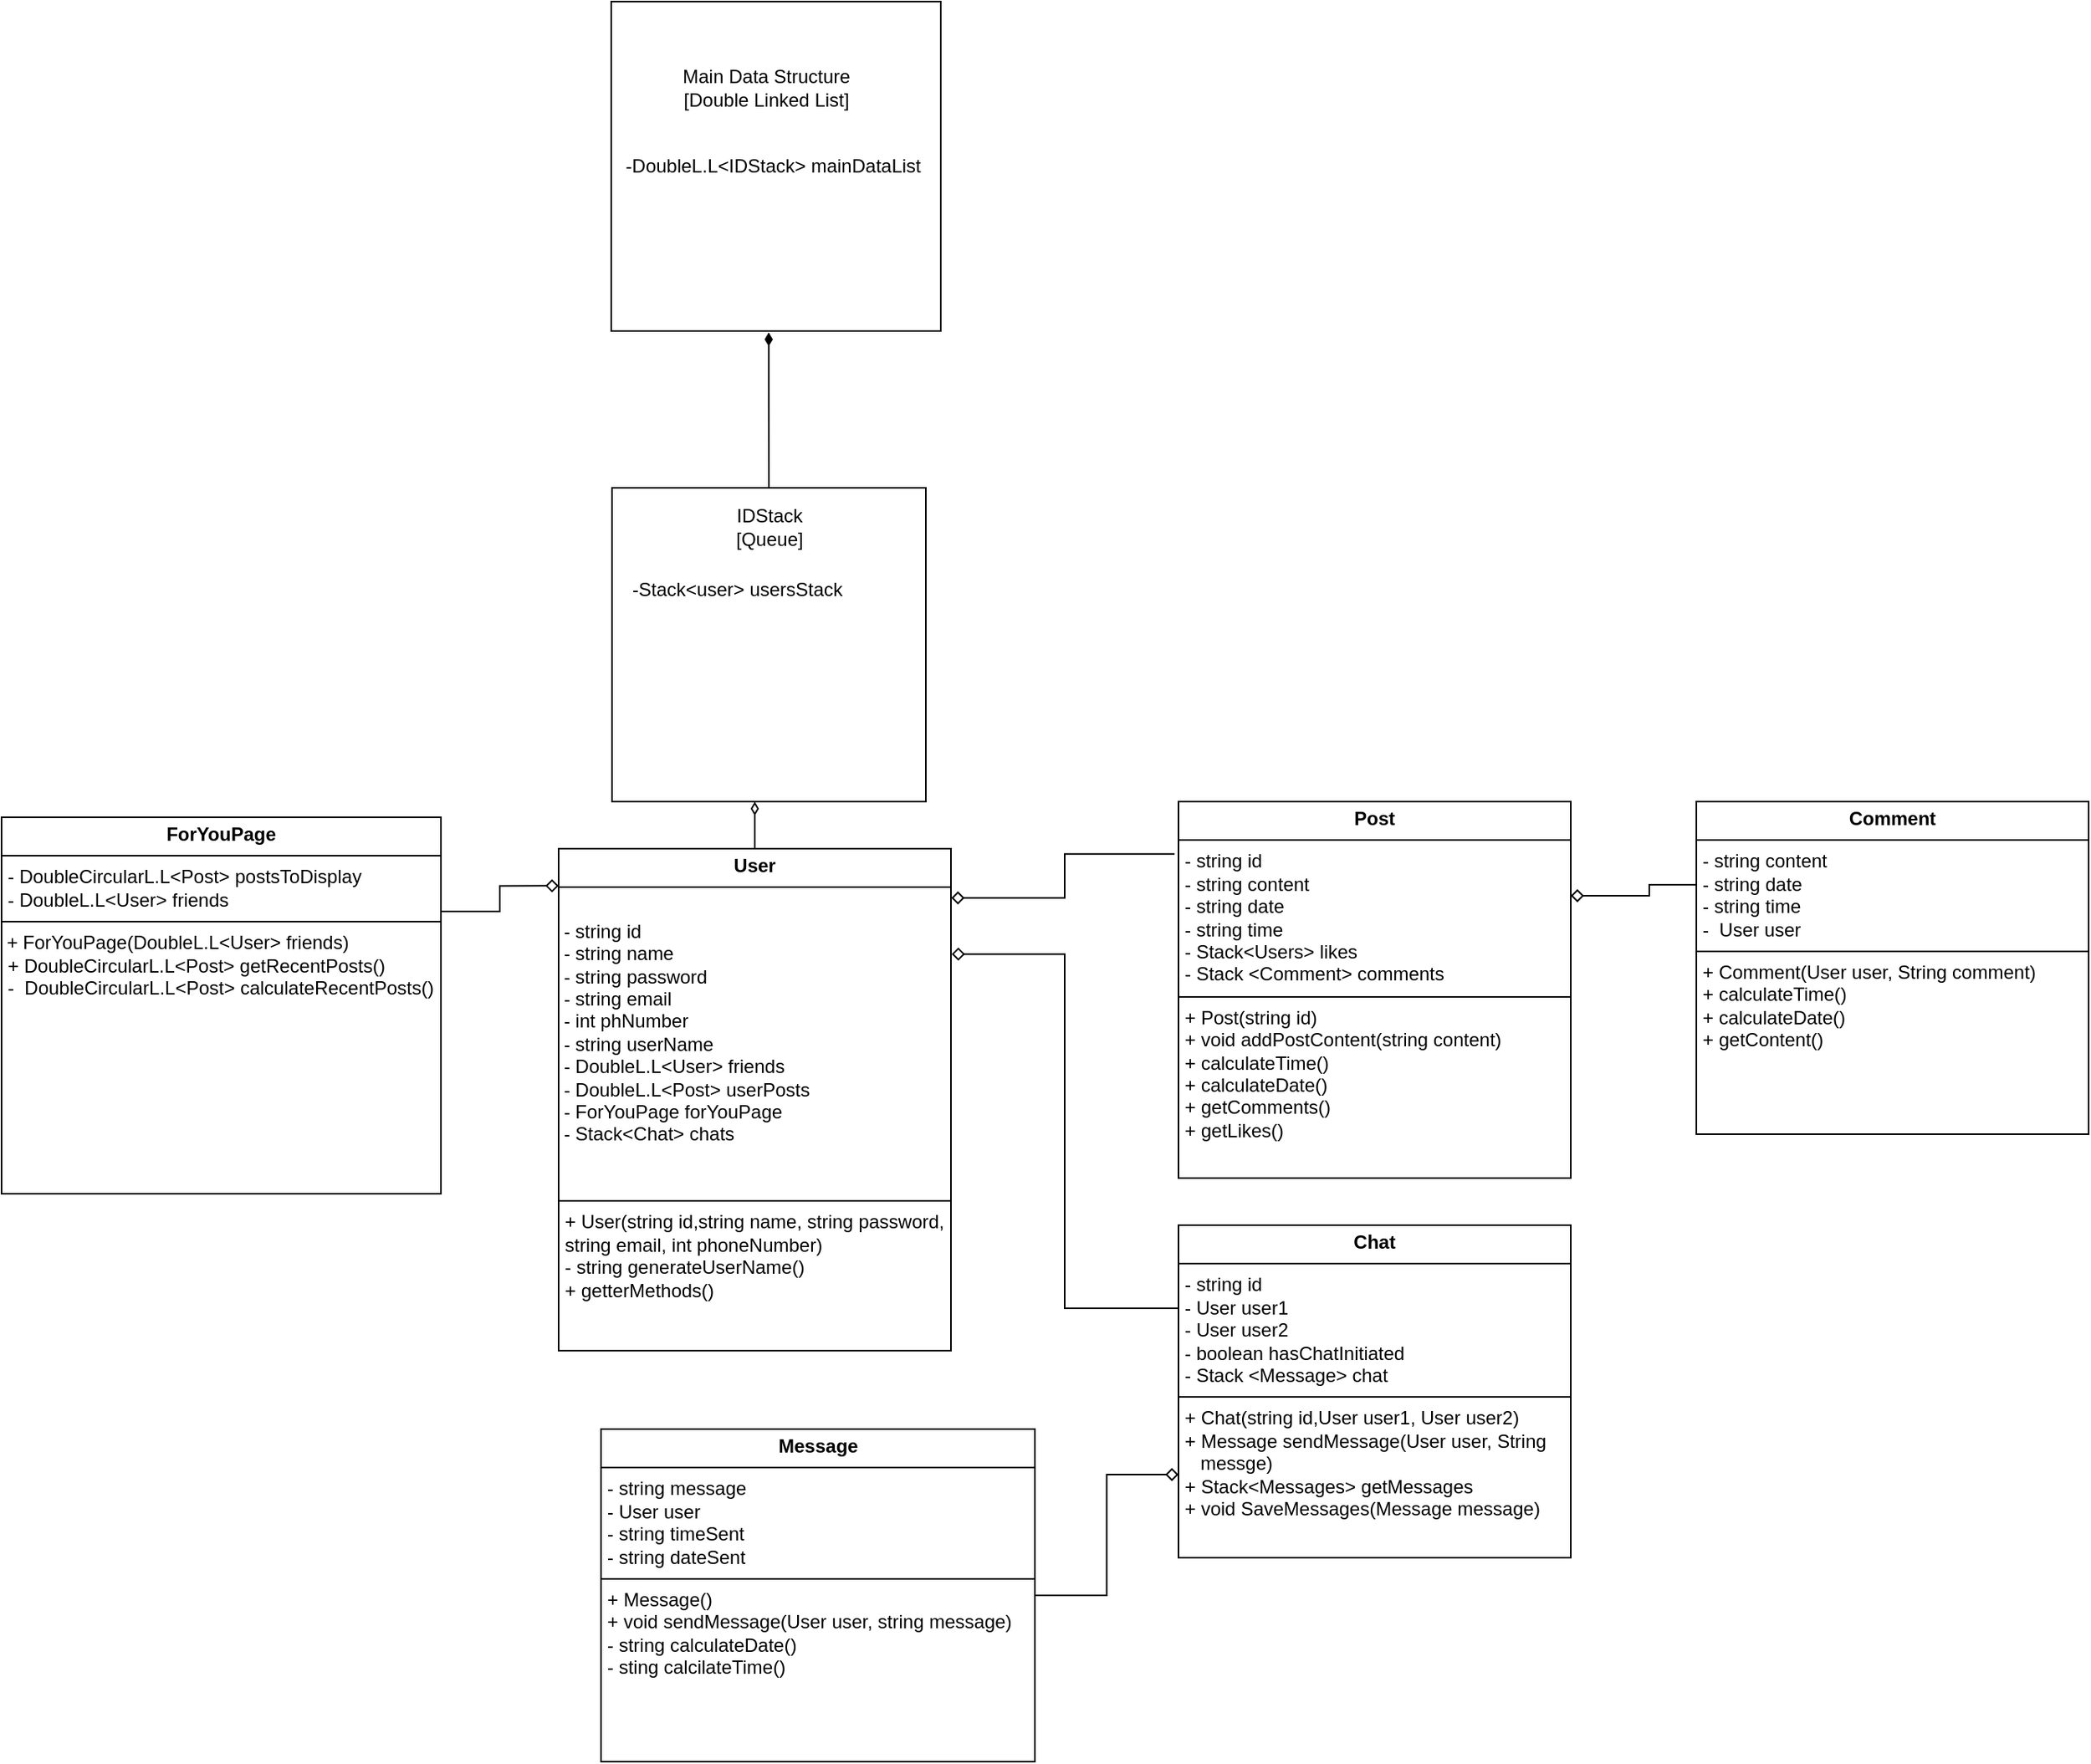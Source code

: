 <mxfile version="24.2.5" type="device">
  <diagram name="Page-1" id="e0spMRx1T1dFUzmriBUq">
    <mxGraphModel dx="2245" dy="902" grid="1" gridSize="10" guides="1" tooltips="1" connect="1" arrows="1" fold="1" page="1" pageScale="1" pageWidth="827" pageHeight="1169" math="0" shadow="0">
      <root>
        <mxCell id="0" />
        <mxCell id="1" parent="0" />
        <mxCell id="wUa-w7XxOCmWcfdbaTN4-9" style="edgeStyle=orthogonalEdgeStyle;rounded=0;orthogonalLoop=1;jettySize=auto;html=1;entryX=0.5;entryY=0;entryDx=0;entryDy=0;endArrow=none;endFill=0;startArrow=diamondThin;startFill=1;exitX=0.478;exitY=1.004;exitDx=0;exitDy=0;exitPerimeter=0;" edge="1" parent="1" source="wUa-w7XxOCmWcfdbaTN4-1" target="wUa-w7XxOCmWcfdbaTN4-6">
          <mxGeometry relative="1" as="geometry">
            <mxPoint x="470" y="220" as="sourcePoint" />
            <Array as="points" />
          </mxGeometry>
        </mxCell>
        <mxCell id="wUa-w7XxOCmWcfdbaTN4-11" value="" style="group" vertex="1" connectable="0" parent="1">
          <mxGeometry x="400" y="360" width="200" height="200" as="geometry" />
        </mxCell>
        <mxCell id="wUa-w7XxOCmWcfdbaTN4-6" value="" style="whiteSpace=wrap;html=1;aspect=fixed;" vertex="1" parent="wUa-w7XxOCmWcfdbaTN4-11">
          <mxGeometry x="-21" y="-40" width="200" height="200" as="geometry" />
        </mxCell>
        <mxCell id="wUa-w7XxOCmWcfdbaTN4-8" value="-Stack&amp;lt;user&amp;gt; usersStack" style="text;html=1;align=left;verticalAlign=middle;whiteSpace=wrap;rounded=0;" vertex="1" parent="wUa-w7XxOCmWcfdbaTN4-11">
          <mxGeometry x="-10" y="10" width="160" height="30" as="geometry" />
        </mxCell>
        <mxCell id="wUa-w7XxOCmWcfdbaTN4-25" style="edgeStyle=orthogonalEdgeStyle;rounded=0;orthogonalLoop=1;jettySize=auto;html=1;exitX=-0.01;exitY=0.139;exitDx=0;exitDy=0;entryX=1.001;entryY=0.098;entryDx=0;entryDy=0;entryPerimeter=0;endArrow=diamond;endFill=0;exitPerimeter=0;" edge="1" parent="1" source="wUa-w7XxOCmWcfdbaTN4-54" target="wUa-w7XxOCmWcfdbaTN4-59">
          <mxGeometry relative="1" as="geometry">
            <mxPoint x="720.0" y="539" as="sourcePoint" />
            <mxPoint x="611.82" y="624.98" as="targetPoint" />
          </mxGeometry>
        </mxCell>
        <mxCell id="wUa-w7XxOCmWcfdbaTN4-40" value="" style="group" vertex="1" connectable="0" parent="1">
          <mxGeometry x="414" y="100" width="195" height="190" as="geometry" />
        </mxCell>
        <mxCell id="wUa-w7XxOCmWcfdbaTN4-1" value="" style="whiteSpace=wrap;html=1;aspect=fixed;" vertex="1" parent="wUa-w7XxOCmWcfdbaTN4-40">
          <mxGeometry x="-35.5" y="-90" width="210" height="210" as="geometry" />
        </mxCell>
        <mxCell id="wUa-w7XxOCmWcfdbaTN4-7" value="&lt;div&gt;&lt;div&gt;IDStack&lt;/div&gt;&lt;div&gt;[Queue]&lt;/div&gt;&lt;/div&gt;" style="text;html=1;align=center;verticalAlign=middle;whiteSpace=wrap;rounded=0;" vertex="1" parent="1">
          <mxGeometry x="423.5" y="330" width="111" height="30" as="geometry" />
        </mxCell>
        <mxCell id="wUa-w7XxOCmWcfdbaTN4-2" value="&lt;div&gt;&lt;div&gt;Main Data Structure&lt;/div&gt;&lt;div&gt;[Double Linked List]&lt;/div&gt;&lt;/div&gt;" style="text;html=1;align=center;verticalAlign=middle;whiteSpace=wrap;rounded=0;" vertex="1" parent="1">
          <mxGeometry x="393.75" y="50" width="166.5" height="30" as="geometry" />
        </mxCell>
        <mxCell id="wUa-w7XxOCmWcfdbaTN4-3" value="-DoubleL.L&amp;lt;IDStack&amp;gt; mainDataList&amp;nbsp;" style="text;html=1;align=center;verticalAlign=middle;whiteSpace=wrap;rounded=0;" vertex="1" parent="1">
          <mxGeometry x="372" y="100" width="223" height="30" as="geometry" />
        </mxCell>
        <mxCell id="wUa-w7XxOCmWcfdbaTN4-53" style="edgeStyle=orthogonalEdgeStyle;rounded=0;orthogonalLoop=1;jettySize=auto;html=1;exitX=0;exitY=0.75;exitDx=0;exitDy=0;endArrow=none;endFill=0;startArrow=diamond;startFill=0;" edge="1" parent="1" source="wUa-w7XxOCmWcfdbaTN4-51" target="wUa-w7XxOCmWcfdbaTN4-52">
          <mxGeometry relative="1" as="geometry" />
        </mxCell>
        <mxCell id="wUa-w7XxOCmWcfdbaTN4-51" value="&lt;p style=&quot;margin:0px;margin-top:4px;text-align:center;&quot;&gt;&lt;b&gt;Chat&lt;/b&gt;&lt;/p&gt;&lt;hr size=&quot;1&quot; style=&quot;border-style:solid;&quot;&gt;&lt;p style=&quot;margin:0px;margin-left:4px;&quot;&gt;- string id&lt;/p&gt;&lt;p style=&quot;margin:0px;margin-left:4px;&quot;&gt;- User user1&lt;/p&gt;&lt;p style=&quot;margin:0px;margin-left:4px;&quot;&gt;- User user2&lt;/p&gt;&lt;p style=&quot;margin:0px;margin-left:4px;&quot;&gt;- boolean hasChatInitiated&lt;/p&gt;&lt;p style=&quot;margin:0px;margin-left:4px;&quot;&gt;- Stack &amp;lt;Message&amp;gt; chat&lt;/p&gt;&lt;hr size=&quot;1&quot; style=&quot;border-style:solid;&quot;&gt;&lt;p style=&quot;margin:0px;margin-left:4px;&quot;&gt;+ &lt;span style=&quot;background-color: initial;&quot;&gt;Chat(string id,User user1, User user2)&lt;/span&gt;&lt;/p&gt;&lt;p style=&quot;margin:0px;margin-left:4px;&quot;&gt;+ Message sendMessage(User user, String&amp;nbsp; &amp;nbsp; &amp;nbsp; &amp;nbsp;messge)&lt;/p&gt;&lt;p style=&quot;margin:0px;margin-left:4px;&quot;&gt;+ Stack&amp;lt;Messages&amp;gt; getMessages&lt;/p&gt;&lt;p style=&quot;margin:0px;margin-left:4px;&quot;&gt;+ void SaveMessages(Message message)&lt;/p&gt;" style="verticalAlign=top;align=left;overflow=fill;html=1;whiteSpace=wrap;" vertex="1" parent="1">
          <mxGeometry x="740" y="790" width="250" height="212" as="geometry" />
        </mxCell>
        <mxCell id="wUa-w7XxOCmWcfdbaTN4-52" value="&lt;p style=&quot;margin:0px;margin-top:4px;text-align:center;&quot;&gt;&lt;b&gt;Message&lt;/b&gt;&lt;/p&gt;&lt;hr size=&quot;1&quot; style=&quot;border-style:solid;&quot;&gt;&lt;p style=&quot;margin:0px;margin-left:4px;&quot;&gt;- string message&lt;/p&gt;&lt;p style=&quot;margin:0px;margin-left:4px;&quot;&gt;- User user&lt;/p&gt;&lt;p style=&quot;margin:0px;margin-left:4px;&quot;&gt;- string timeSent&lt;/p&gt;&lt;p style=&quot;margin:0px;margin-left:4px;&quot;&gt;- string dateSent&lt;/p&gt;&lt;hr size=&quot;1&quot; style=&quot;border-style:solid;&quot;&gt;&lt;p style=&quot;margin:0px;margin-left:4px;&quot;&gt;+ Message&lt;span style=&quot;background-color: initial;&quot;&gt;(&lt;/span&gt;&lt;span style=&quot;background-color: initial;&quot;&gt;)&lt;/span&gt;&lt;/p&gt;&lt;p style=&quot;margin:0px;margin-left:4px;&quot;&gt;+ void sendMessage(User user, string message)&lt;/p&gt;&lt;p style=&quot;margin:0px;margin-left:4px;&quot;&gt;- string calculateDate()&lt;/p&gt;&lt;p style=&quot;margin:0px;margin-left:4px;&quot;&gt;- sting calcilateTime()&lt;/p&gt;" style="verticalAlign=top;align=left;overflow=fill;html=1;whiteSpace=wrap;" vertex="1" parent="1">
          <mxGeometry x="372" y="920" width="276.5" height="212" as="geometry" />
        </mxCell>
        <mxCell id="wUa-w7XxOCmWcfdbaTN4-58" style="edgeStyle=orthogonalEdgeStyle;rounded=0;orthogonalLoop=1;jettySize=auto;html=1;exitX=1;exitY=0.25;exitDx=0;exitDy=0;entryX=0;entryY=0.25;entryDx=0;entryDy=0;endArrow=none;endFill=0;startArrow=diamond;startFill=0;" edge="1" parent="1" source="wUa-w7XxOCmWcfdbaTN4-54" target="wUa-w7XxOCmWcfdbaTN4-55">
          <mxGeometry relative="1" as="geometry">
            <Array as="points">
              <mxPoint x="1040" y="580" />
              <mxPoint x="1040" y="573" />
            </Array>
          </mxGeometry>
        </mxCell>
        <mxCell id="wUa-w7XxOCmWcfdbaTN4-54" value="&lt;p style=&quot;margin:0px;margin-top:4px;text-align:center;&quot;&gt;&lt;b&gt;Post&lt;/b&gt;&lt;/p&gt;&lt;hr size=&quot;1&quot; style=&quot;border-style:solid;&quot;&gt;&lt;p style=&quot;margin:0px;margin-left:4px;&quot;&gt;- string id&lt;/p&gt;&lt;p style=&quot;margin:0px;margin-left:4px;&quot;&gt;- string content&lt;/p&gt;&lt;p style=&quot;margin:0px;margin-left:4px;&quot;&gt;- string date&lt;/p&gt;&lt;p style=&quot;margin:0px;margin-left:4px;&quot;&gt;- string time&lt;/p&gt;&lt;p style=&quot;margin:0px;margin-left:4px;&quot;&gt;- Stack&amp;lt;Users&amp;gt; likes&lt;/p&gt;&lt;p style=&quot;margin:0px;margin-left:4px;&quot;&gt;- Stack &amp;lt;Comment&amp;gt; comments&lt;/p&gt;&lt;hr size=&quot;1&quot; style=&quot;border-style:solid;&quot;&gt;&lt;p style=&quot;margin:0px;margin-left:4px;&quot;&gt;+ Post(string id)&lt;/p&gt;&lt;p style=&quot;margin:0px;margin-left:4px;&quot;&gt;+ void addPostContent(string content)&lt;/p&gt;&lt;p style=&quot;margin:0px;margin-left:4px;&quot;&gt;+ calculateTime()&lt;/p&gt;&lt;p style=&quot;margin:0px;margin-left:4px;&quot;&gt;+ calculateDate()&lt;/p&gt;&lt;p style=&quot;margin:0px;margin-left:4px;&quot;&gt;+ getComments()&lt;/p&gt;&lt;p style=&quot;margin:0px;margin-left:4px;&quot;&gt;+ getLikes()&lt;/p&gt;&lt;p style=&quot;margin:0px;margin-left:4px;&quot;&gt;&lt;br&gt;&lt;/p&gt;" style="verticalAlign=top;align=left;overflow=fill;html=1;whiteSpace=wrap;" vertex="1" parent="1">
          <mxGeometry x="740" y="520" width="250" height="240" as="geometry" />
        </mxCell>
        <mxCell id="wUa-w7XxOCmWcfdbaTN4-55" value="&lt;p style=&quot;margin:0px;margin-top:4px;text-align:center;&quot;&gt;&lt;b&gt;Comment&lt;/b&gt;&lt;/p&gt;&lt;hr size=&quot;1&quot; style=&quot;border-style:solid;&quot;&gt;&lt;p style=&quot;margin:0px;margin-left:4px;&quot;&gt;&lt;span style=&quot;background-color: initial;&quot;&gt;- string content&lt;/span&gt;&lt;br&gt;&lt;/p&gt;&lt;p style=&quot;margin:0px;margin-left:4px;&quot;&gt;- string date&lt;/p&gt;&lt;p style=&quot;margin:0px;margin-left:4px;&quot;&gt;- string time&lt;/p&gt;&lt;p style=&quot;margin:0px;margin-left:4px;&quot;&gt;-&amp;nbsp; User user&lt;/p&gt;&lt;hr size=&quot;1&quot; style=&quot;border-style:solid;&quot;&gt;&lt;p style=&quot;margin:0px;margin-left:4px;&quot;&gt;+ Comment(User user, String comment)&lt;/p&gt;&lt;p style=&quot;margin:0px;margin-left:4px;&quot;&gt;&lt;span style=&quot;background-color: initial;&quot;&gt;+ calculateTime()&lt;/span&gt;&lt;/p&gt;&lt;p style=&quot;margin:0px;margin-left:4px;&quot;&gt;+ calculateDate()&lt;/p&gt;&lt;p style=&quot;margin:0px;margin-left:4px;&quot;&gt;+ getContent()&lt;/p&gt;" style="verticalAlign=top;align=left;overflow=fill;html=1;whiteSpace=wrap;" vertex="1" parent="1">
          <mxGeometry x="1070" y="520" width="250" height="212" as="geometry" />
        </mxCell>
        <mxCell id="wUa-w7XxOCmWcfdbaTN4-71" style="edgeStyle=orthogonalEdgeStyle;rounded=0;orthogonalLoop=1;jettySize=auto;html=1;exitX=0.5;exitY=0;exitDx=0;exitDy=0;endArrow=diamondThin;endFill=0;" edge="1" parent="1" source="wUa-w7XxOCmWcfdbaTN4-59">
          <mxGeometry relative="1" as="geometry">
            <mxPoint x="470" y="520" as="targetPoint" />
          </mxGeometry>
        </mxCell>
        <mxCell id="wUa-w7XxOCmWcfdbaTN4-59" value="&lt;p style=&quot;margin:0px;margin-top:4px;text-align:center;&quot;&gt;&lt;b&gt;User&lt;/b&gt;&lt;/p&gt;&lt;hr size=&quot;1&quot; style=&quot;border-style:solid;&quot;&gt;&lt;p style=&quot;margin:0px;margin-left:4px;&quot;&gt;&lt;br&gt;&lt;/p&gt;&lt;div&gt;&amp;nbsp;- string id&lt;/div&gt;&lt;div&gt;&lt;span style=&quot;background-color: initial;&quot;&gt;&amp;nbsp;- string name&lt;/span&gt;&lt;/div&gt;&lt;div&gt;&amp;nbsp;- string password&lt;/div&gt;&lt;div&gt;&amp;nbsp;- string email&lt;/div&gt;&lt;div&gt;&amp;nbsp;- int phNumber&lt;/div&gt;&lt;div&gt;&amp;nbsp;- string userName&lt;/div&gt;&lt;div&gt;&amp;nbsp;- DoubleL.L&amp;lt;User&amp;gt; friends&lt;/div&gt;&lt;div&gt;&amp;nbsp;- DoubleL.L&amp;lt;Post&amp;gt; userPosts&lt;/div&gt;&lt;div&gt;&amp;nbsp;- ForYouPage forYouPage&lt;/div&gt;&lt;div&gt;&amp;nbsp;- Stack&amp;lt;Chat&amp;gt; chats&lt;/div&gt;&lt;div&gt;&lt;br&gt;&lt;div&gt;&lt;br&gt;&lt;/div&gt;&lt;/div&gt;&lt;hr size=&quot;1&quot; style=&quot;border-style:solid;&quot;&gt;&lt;p style=&quot;margin:0px;margin-left:4px;&quot;&gt;+ User(string id,string name, string password,&lt;/p&gt;&lt;p style=&quot;margin:0px;margin-left:4px;&quot;&gt;string email, int phoneNumber)&lt;/p&gt;&lt;p style=&quot;margin:0px;margin-left:4px;&quot;&gt;- string generateUserName()&lt;/p&gt;&lt;p style=&quot;margin:0px;margin-left:4px;&quot;&gt;+ getterMethods()&lt;span style=&quot;background-color: initial;&quot;&gt;&amp;nbsp;&lt;/span&gt;&lt;/p&gt;" style="verticalAlign=top;align=left;overflow=fill;html=1;whiteSpace=wrap;" vertex="1" parent="1">
          <mxGeometry x="345" y="550" width="250" height="320" as="geometry" />
        </mxCell>
        <mxCell id="wUa-w7XxOCmWcfdbaTN4-67" style="edgeStyle=orthogonalEdgeStyle;rounded=0;orthogonalLoop=1;jettySize=auto;html=1;exitX=0;exitY=0.25;exitDx=0;exitDy=0;entryX=1.002;entryY=0.21;entryDx=0;entryDy=0;entryPerimeter=0;endArrow=diamond;endFill=0;strokeWidth=1;endSize=6;" edge="1" parent="1" source="wUa-w7XxOCmWcfdbaTN4-51" target="wUa-w7XxOCmWcfdbaTN4-59">
          <mxGeometry relative="1" as="geometry" />
        </mxCell>
        <mxCell id="wUa-w7XxOCmWcfdbaTN4-69" value="&lt;p style=&quot;margin:0px;margin-top:4px;text-align:center;&quot;&gt;&lt;b&gt;ForYouPage&lt;/b&gt;&lt;/p&gt;&lt;hr size=&quot;1&quot; style=&quot;border-style:solid;&quot;&gt;&lt;p style=&quot;margin:0px;margin-left:4px;&quot;&gt;&lt;span style=&quot;background-color: initial;&quot;&gt;- DoubleCircularL.L&amp;lt;Post&amp;gt; postsToDisplay&lt;/span&gt;&lt;/p&gt;&lt;p style=&quot;margin:0px;margin-left:4px;&quot;&gt;-&amp;nbsp;&lt;span style=&quot;background-color: initial;&quot;&gt;DoubleL.L&amp;lt;User&amp;gt; friends&lt;/span&gt;&lt;/p&gt;&lt;hr size=&quot;1&quot; style=&quot;border-style:solid;&quot;&gt;&amp;nbsp;+ ForYouPage(DoubleL.L&amp;lt;User&amp;gt; friends)&lt;br&gt;&lt;p style=&quot;margin:0px;margin-left:4px;&quot;&gt;+&amp;nbsp;&lt;span style=&quot;background-color: initial;&quot;&gt;DoubleCircularL.L&amp;lt;Post&amp;gt;&amp;nbsp;&lt;/span&gt;&lt;span style=&quot;background-color: initial;&quot;&gt;getRecentPosts()&lt;/span&gt;&lt;/p&gt;&lt;p style=&quot;margin:0px;margin-left:4px;&quot;&gt;-&amp;nbsp;&amp;nbsp;&lt;span style=&quot;background-color: initial;&quot;&gt;DoubleCircularL.L&amp;lt;Post&amp;gt;&amp;nbsp;&lt;/span&gt;&lt;span style=&quot;background-color: initial;&quot;&gt;calculateRecentPosts()&lt;/span&gt;&lt;/p&gt;" style="verticalAlign=top;align=left;overflow=fill;html=1;whiteSpace=wrap;" vertex="1" parent="1">
          <mxGeometry x="-10" y="530" width="280" height="240" as="geometry" />
        </mxCell>
        <mxCell id="wUa-w7XxOCmWcfdbaTN4-70" style="edgeStyle=orthogonalEdgeStyle;rounded=0;orthogonalLoop=1;jettySize=auto;html=1;exitX=1;exitY=0.25;exitDx=0;exitDy=0;entryX=0;entryY=0.074;entryDx=0;entryDy=0;entryPerimeter=0;endArrow=diamond;endFill=0;" edge="1" parent="1" source="wUa-w7XxOCmWcfdbaTN4-69" target="wUa-w7XxOCmWcfdbaTN4-59">
          <mxGeometry relative="1" as="geometry" />
        </mxCell>
      </root>
    </mxGraphModel>
  </diagram>
</mxfile>
